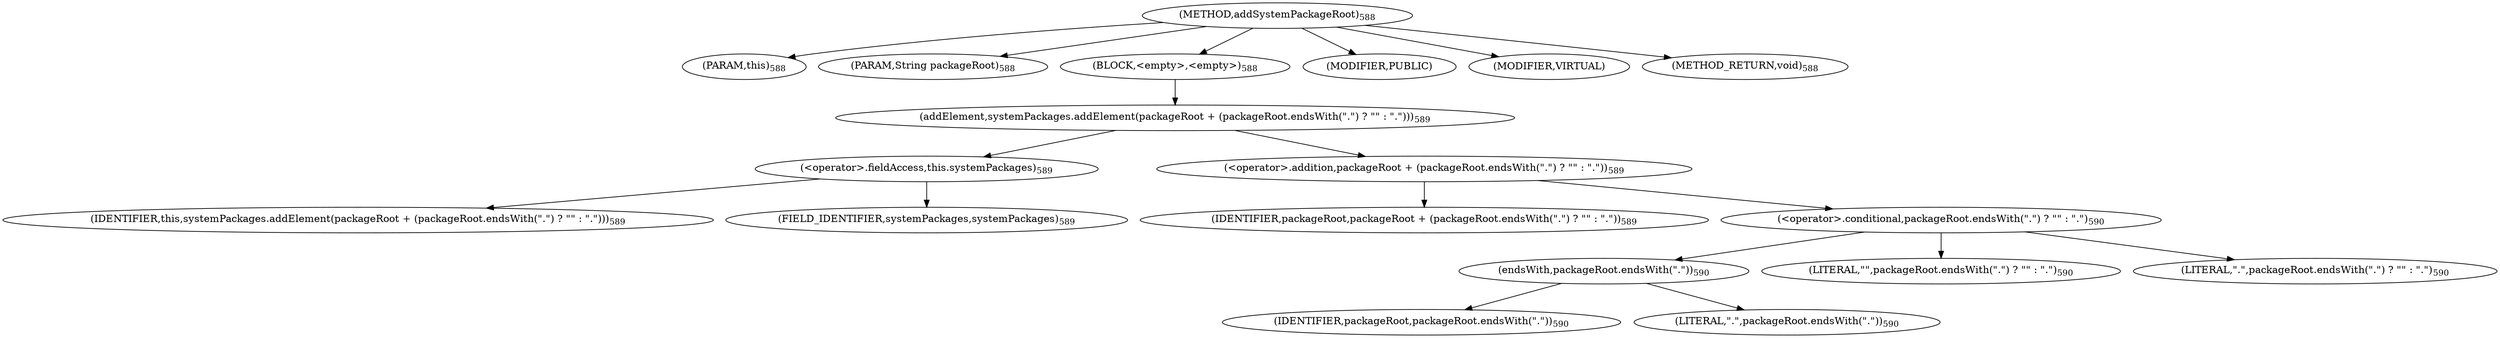 digraph "addSystemPackageRoot" {  
"975" [label = <(METHOD,addSystemPackageRoot)<SUB>588</SUB>> ]
"976" [label = <(PARAM,this)<SUB>588</SUB>> ]
"977" [label = <(PARAM,String packageRoot)<SUB>588</SUB>> ]
"978" [label = <(BLOCK,&lt;empty&gt;,&lt;empty&gt;)<SUB>588</SUB>> ]
"979" [label = <(addElement,systemPackages.addElement(packageRoot + (packageRoot.endsWith(&quot;.&quot;) ? &quot;&quot; : &quot;.&quot;)))<SUB>589</SUB>> ]
"980" [label = <(&lt;operator&gt;.fieldAccess,this.systemPackages)<SUB>589</SUB>> ]
"981" [label = <(IDENTIFIER,this,systemPackages.addElement(packageRoot + (packageRoot.endsWith(&quot;.&quot;) ? &quot;&quot; : &quot;.&quot;)))<SUB>589</SUB>> ]
"982" [label = <(FIELD_IDENTIFIER,systemPackages,systemPackages)<SUB>589</SUB>> ]
"983" [label = <(&lt;operator&gt;.addition,packageRoot + (packageRoot.endsWith(&quot;.&quot;) ? &quot;&quot; : &quot;.&quot;))<SUB>589</SUB>> ]
"984" [label = <(IDENTIFIER,packageRoot,packageRoot + (packageRoot.endsWith(&quot;.&quot;) ? &quot;&quot; : &quot;.&quot;))<SUB>589</SUB>> ]
"985" [label = <(&lt;operator&gt;.conditional,packageRoot.endsWith(&quot;.&quot;) ? &quot;&quot; : &quot;.&quot;)<SUB>590</SUB>> ]
"986" [label = <(endsWith,packageRoot.endsWith(&quot;.&quot;))<SUB>590</SUB>> ]
"987" [label = <(IDENTIFIER,packageRoot,packageRoot.endsWith(&quot;.&quot;))<SUB>590</SUB>> ]
"988" [label = <(LITERAL,&quot;.&quot;,packageRoot.endsWith(&quot;.&quot;))<SUB>590</SUB>> ]
"989" [label = <(LITERAL,&quot;&quot;,packageRoot.endsWith(&quot;.&quot;) ? &quot;&quot; : &quot;.&quot;)<SUB>590</SUB>> ]
"990" [label = <(LITERAL,&quot;.&quot;,packageRoot.endsWith(&quot;.&quot;) ? &quot;&quot; : &quot;.&quot;)<SUB>590</SUB>> ]
"991" [label = <(MODIFIER,PUBLIC)> ]
"992" [label = <(MODIFIER,VIRTUAL)> ]
"993" [label = <(METHOD_RETURN,void)<SUB>588</SUB>> ]
  "975" -> "976" 
  "975" -> "977" 
  "975" -> "978" 
  "975" -> "991" 
  "975" -> "992" 
  "975" -> "993" 
  "978" -> "979" 
  "979" -> "980" 
  "979" -> "983" 
  "980" -> "981" 
  "980" -> "982" 
  "983" -> "984" 
  "983" -> "985" 
  "985" -> "986" 
  "985" -> "989" 
  "985" -> "990" 
  "986" -> "987" 
  "986" -> "988" 
}
